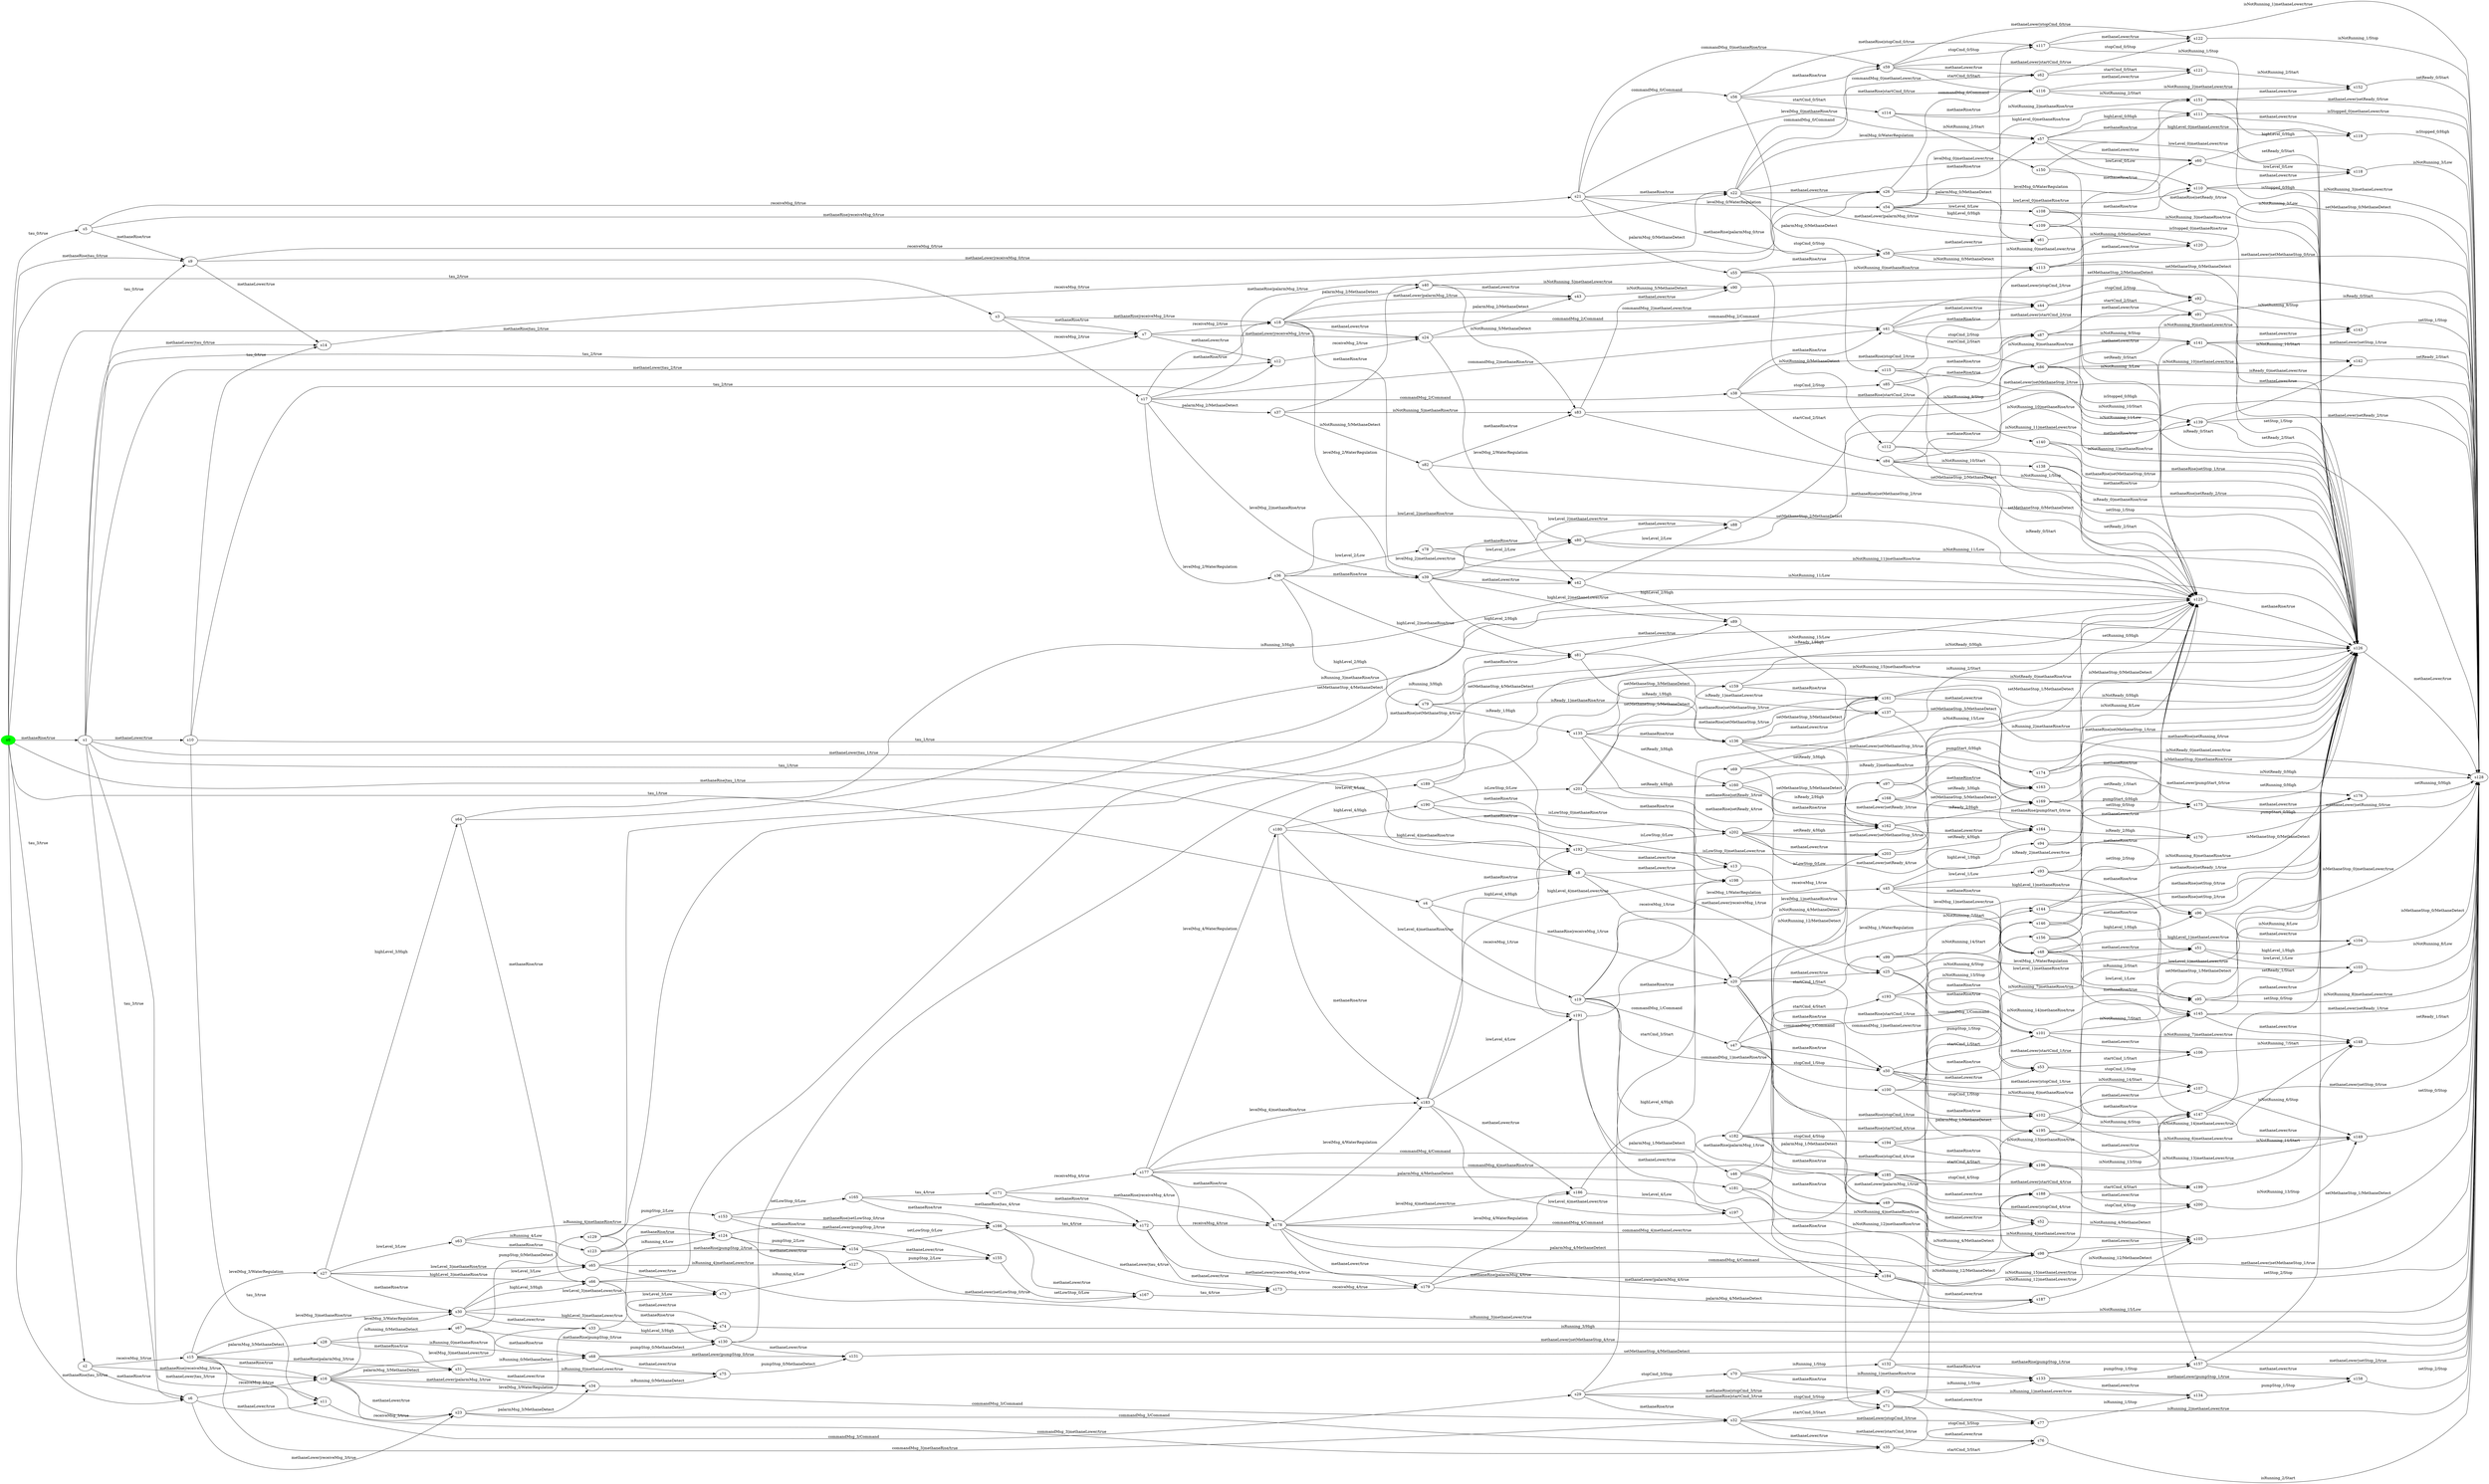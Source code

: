 digraph G {
rankdir=LR;
state0[ label = "s0", style=filled, color=green ];
state1 [ label = "s31" ];
state1 -> state2 [ label=" methaneLower/true " ];
state1 -> state3 [ label=" isRunning_0|methaneLower/true " ];
state1 -> state4 [ label=" isRunning_0/MethaneDetect " ];
state5 [ label = "s30" ];
state5 -> state6 [ label=" highLevel_3/High " ];
state5 -> state7 [ label=" methaneLower/true " ];
state5 -> state8 [ label=" lowLevel_3|methaneLower/true " ];
state5 -> state9 [ label=" lowLevel_3/Low " ];
state5 -> state10 [ label=" highLevel_3|methaneLower/true " ];
state7 [ label = "s33" ];
state7 -> state8 [ label=" lowLevel_3/Low " ];
state7 -> state10 [ label=" highLevel_3/High " ];
state11 [ label = "s32" ];
state11 -> state12 [ label=" startCmd_3/Start " ];
state11 -> state13 [ label=" methaneLower|startCmd_3/true " ];
state11 -> state14 [ label=" methaneLower|stopCmd_3/true " ];
state11 -> state15 [ label=" methaneLower/true " ];
state11 -> state16 [ label=" stopCmd_3/Stop " ];
state15 [ label = "s35" ];
state15 -> state14 [ label=" stopCmd_3/Stop " ];
state15 -> state13 [ label=" startCmd_3/Start " ];
state2 [ label = "s34" ];
state2 -> state3 [ label=" isRunning_0/MethaneDetect " ];
state17 [ label = "s37" ];
state17 -> state18 [ label=" isNotRunning_5|methaneRise/true " ];
state17 -> state19 [ label=" isNotRunning_5/MethaneDetect " ];
state17 -> state20 [ label=" methaneRise/true " ];
state21 [ label = "s36" ];
state21 -> state22 [ label=" lowLevel_2|methaneRise/true " ];
state21 -> state23 [ label=" highLevel_2/High " ];
state21 -> state24 [ label=" lowLevel_2/Low " ];
state21 -> state25 [ label=" highLevel_2|methaneRise/true " ];
state21 -> state26 [ label=" methaneRise/true " ];
state26 [ label = "s39" ];
state26 -> state27 [ label=" lowLevel_2|methaneLower/true " ];
state26 -> state22 [ label=" lowLevel_2/Low " ];
state26 -> state28 [ label=" highLevel_2|methaneLower/true " ];
state26 -> state29 [ label=" methaneLower/true " ];
state26 -> state25 [ label=" highLevel_2/High " ];
state30 [ label = "s38" ];
state30 -> state31 [ label=" stopCmd_2/Stop " ];
state30 -> state32 [ label=" methaneRise|stopCmd_2/true " ];
state30 -> state33 [ label=" methaneRise|startCmd_2/true " ];
state30 -> state34 [ label=" startCmd_2/Start " ];
state30 -> state35 [ label=" methaneRise/true " ];
state0 -> state36 [ label=" methaneRise|tau_3/true " ];
state0 -> state37 [ label=" tau_0/true " ];
state0 -> state38 [ label=" methaneRise|tau_0/true " ];
state0 -> state39 [ label=" methaneRise|tau_2/true " ];
state0 -> state40 [ label=" methaneRise|tau_1/true " ];
state0 -> state41 [ label=" methaneRise/true " ];
state0 -> state42 [ label=" tau_2/true " ];
state0 -> state43 [ label=" tau_1/true " ];
state0 -> state44 [ label=" tau_3/true " ];
state41 [ label = "s1" ];
state41 -> state45 [ label=" methaneLower|tau_0/true " ];
state41 -> state46 [ label=" methaneLower|tau_1/true " ];
state41 -> state47 [ label=" methaneLower|tau_2/true " ];
state41 -> state48 [ label=" methaneLower|tau_3/true " ];
state41 -> state40 [ label=" tau_1/true " ];
state41 -> state39 [ label=" tau_2/true " ];
state41 -> state36 [ label=" tau_3/true " ];
state41 -> state49 [ label=" methaneLower/true " ];
state41 -> state38 [ label=" tau_0/true " ];
state44 [ label = "s2" ];
state44 -> state50 [ label=" methaneRise|receiveMsg_3/true " ];
state44 -> state51 [ label=" receiveMsg_3/true " ];
state44 -> state36 [ label=" methaneRise/true " ];
state42 [ label = "s3" ];
state42 -> state39 [ label=" methaneRise/true " ];
state42 -> state52 [ label=" methaneRise|receiveMsg_2/true " ];
state42 -> state53 [ label=" receiveMsg_2/true " ];
state43 [ label = "s4" ];
state43 -> state54 [ label=" methaneRise|receiveMsg_1/true " ];
state43 -> state55 [ label=" receiveMsg_1/true " ];
state43 -> state40 [ label=" methaneRise/true " ];
state37 [ label = "s5" ];
state37 -> state38 [ label=" methaneRise/true " ];
state37 -> state56 [ label=" methaneRise|receiveMsg_0/true " ];
state37 -> state57 [ label=" receiveMsg_0/true " ];
state36 [ label = "s6" ];
state36 -> state48 [ label=" methaneLower/true " ];
state36 -> state50 [ label=" receiveMsg_3/true " ];
state36 -> state58 [ label=" methaneLower|receiveMsg_3/true " ];
state39 [ label = "s7" ];
state39 -> state59 [ label=" methaneLower|receiveMsg_2/true " ];
state39 -> state47 [ label=" methaneLower/true " ];
state39 -> state52 [ label=" receiveMsg_2/true " ];
state40 [ label = "s8" ];
state40 -> state46 [ label=" methaneLower/true " ];
state40 -> state54 [ label=" receiveMsg_1/true " ];
state40 -> state60 [ label=" methaneLower|receiveMsg_1/true " ];
state38 [ label = "s9" ];
state38 -> state61 [ label=" methaneLower|receiveMsg_0/true " ];
state38 -> state45 [ label=" methaneLower/true " ];
state38 -> state56 [ label=" receiveMsg_0/true " ];
state20 [ label = "s40" ];
state20 -> state62 [ label=" methaneLower/true " ];
state20 -> state63 [ label=" isNotRunning_5|methaneLower/true " ];
state20 -> state18 [ label=" isNotRunning_5/MethaneDetect " ];
state29 [ label = "s42" ];
state29 -> state28 [ label=" highLevel_2/High " ];
state29 -> state27 [ label=" lowLevel_2/Low " ];
state35 [ label = "s41" ];
state35 -> state32 [ label=" stopCmd_2/Stop " ];
state35 -> state64 [ label=" methaneLower|startCmd_2/true " ];
state35 -> state33 [ label=" startCmd_2/Start " ];
state35 -> state65 [ label=" methaneLower|stopCmd_2/true " ];
state35 -> state66 [ label=" methaneLower/true " ];
state66 [ label = "s44" ];
state66 -> state64 [ label=" startCmd_2/Start " ];
state66 -> state65 [ label=" stopCmd_2/Stop " ];
state62 [ label = "s43" ];
state62 -> state63 [ label=" isNotRunning_5/MethaneDetect " ];
state67 [ label = "s46" ];
state67 -> state68 [ label=" isNotRunning_4/MethaneDetect " ];
state67 -> state69 [ label=" methaneRise/true " ];
state67 -> state70 [ label=" isNotRunning_4|methaneRise/true " ];
state71 [ label = "s45" ];
state71 -> state72 [ label=" methaneRise/true " ];
state71 -> state73 [ label=" lowLevel_1|methaneRise/true " ];
state71 -> state74 [ label=" lowLevel_1/Low " ];
state71 -> state75 [ label=" highLevel_1/High " ];
state71 -> state76 [ label=" highLevel_1|methaneRise/true " ];
state72 [ label = "s48" ];
state72 -> state77 [ label=" lowLevel_1|methaneLower/true " ];
state72 -> state78 [ label=" highLevel_1|methaneLower/true " ];
state72 -> state79 [ label=" methaneLower/true " ];
state72 -> state76 [ label=" highLevel_1/High " ];
state72 -> state73 [ label=" lowLevel_1/Low " ];
state80 [ label = "s47" ];
state80 -> state81 [ label=" methaneRise|stopCmd_1/true " ];
state80 -> state82 [ label=" startCmd_1/Start " ];
state80 -> state83 [ label=" methaneRise/true " ];
state80 -> state84 [ label=" stopCmd_1/Stop " ];
state80 -> state85 [ label=" methaneRise|startCmd_1/true " ];
state69 [ label = "s49" ];
state69 -> state70 [ label=" isNotRunning_4/MethaneDetect " ];
state69 -> state86 [ label=" methaneLower/true " ];
state69 -> state87 [ label=" isNotRunning_4|methaneLower/true " ];
state79 [ label = "s51" ];
state79 -> state78 [ label=" highLevel_1/High " ];
state79 -> state77 [ label=" lowLevel_1/Low " ];
state83 [ label = "s50" ];
state83 -> state81 [ label=" stopCmd_1/Stop " ];
state83 -> state88 [ label=" methaneLower/true " ];
state83 -> state85 [ label=" startCmd_1/Start " ];
state83 -> state89 [ label=" methaneLower|startCmd_1/true " ];
state83 -> state90 [ label=" methaneLower|stopCmd_1/true " ];
state88 [ label = "s53" ];
state88 -> state89 [ label=" startCmd_1/Start " ];
state88 -> state90 [ label=" stopCmd_1/Stop " ];
state86 [ label = "s52" ];
state86 -> state87 [ label=" isNotRunning_4/MethaneDetect " ];
state91 [ label = "s55" ];
state91 -> state92 [ label=" isNotRunning_0/MethaneDetect " ];
state91 -> state93 [ label=" isNotRunning_0|methaneRise/true " ];
state91 -> state94 [ label=" methaneRise/true " ];
state95 [ label = "s54" ];
state95 -> state96 [ label=" highLevel_0|methaneRise/true " ];
state95 -> state97 [ label=" lowLevel_0/Low " ];
state95 -> state98 [ label=" lowLevel_0|methaneRise/true " ];
state95 -> state99 [ label=" methaneRise/true " ];
state95 -> state100 [ label=" highLevel_0/High " ];
state99 [ label = "s57" ];
state99 -> state101 [ label=" lowLevel_0|methaneLower/true " ];
state99 -> state96 [ label=" highLevel_0/High " ];
state99 -> state98 [ label=" lowLevel_0/Low " ];
state99 -> state102 [ label=" highLevel_0|methaneLower/true " ];
state99 -> state103 [ label=" methaneLower/true " ];
state104 [ label = "s202" ];
state104 -> state105 [ label=" methaneLower|setMethaneStop_5/true " ];
state104 -> state106 [ label=" setMethaneStop_5/MethaneDetect " ];
state104 -> state107 [ label=" methaneLower|setReady_4/true " ];
state104 -> state108 [ label=" setReady_4/High " ];
state104 -> state109 [ label=" methaneLower/true " ];
state110 [ label = "s56" ];
state110 -> state111 [ label=" stopCmd_0/Stop " ];
state110 -> state112 [ label=" methaneRise|startCmd_0/true " ];
state110 -> state113 [ label=" startCmd_0/Start " ];
state110 -> state114 [ label=" methaneRise|stopCmd_0/true " ];
state110 -> state115 [ label=" methaneRise/true " ];
state116 [ label = "s201" ];
state116 -> state117 [ label=" setMethaneStop_5/MethaneDetect " ];
state116 -> state118 [ label=" setReady_4/High " ];
state116 -> state108 [ label=" methaneRise|setReady_4/true " ];
state116 -> state104 [ label=" methaneRise/true " ];
state116 -> state106 [ label=" methaneRise|setMethaneStop_5/true " ];
state115 [ label = "s59" ];
state115 -> state114 [ label=" stopCmd_0/Stop " ];
state115 -> state119 [ label=" methaneLower/true " ];
state115 -> state120 [ label=" methaneLower|startCmd_0/true " ];
state115 -> state121 [ label=" methaneLower|stopCmd_0/true " ];
state115 -> state112 [ label=" startCmd_0/Start " ];
state109 [ label = "s203" ];
state109 -> state105 [ label=" setMethaneStop_5/MethaneDetect " ];
state109 -> state107 [ label=" setReady_4/High " ];
state94 [ label = "s58" ];
state94 -> state122 [ label=" methaneLower/true " ];
state94 -> state123 [ label=" isNotRunning_0|methaneLower/true " ];
state94 -> state93 [ label=" isNotRunning_0/MethaneDetect " ];
state124 [ label = "s200" ];
state124 -> state125 [ label=" isNotRunning_13/Stop " ];
state103 [ label = "s60" ];
state103 -> state101 [ label=" lowLevel_0/Low " ];
state103 -> state102 [ label=" highLevel_0/High " ];
state119 [ label = "s62" ];
state119 -> state121 [ label=" stopCmd_0/Stop " ];
state119 -> state120 [ label=" startCmd_0/Start " ];
state122 [ label = "s61" ];
state122 -> state123 [ label=" isNotRunning_0/MethaneDetect " ];
state126 [ label = "s64" ];
state126 -> state127 [ label=" isRunning_3|methaneRise/true " ];
state126 -> state128 [ label=" isRunning_3/High " ];
state126 -> state6 [ label=" methaneRise/true " ];
state129 [ label = "s63" ];
state129 -> state130 [ label=" isRunning_4/Low " ];
state129 -> state9 [ label=" methaneRise/true " ];
state129 -> state131 [ label=" isRunning_4|methaneRise/true " ];
state6 [ label = "s66" ];
state6 -> state132 [ label=" isRunning_3|methaneLower/true " ];
state6 -> state10 [ label=" methaneLower/true " ];
state6 -> state127 [ label=" isRunning_3/High " ];
state9 [ label = "s65" ];
state9 -> state133 [ label=" isRunning_4|methaneLower/true " ];
state9 -> state131 [ label=" isRunning_4/Low " ];
state9 -> state8 [ label=" methaneLower/true " ];
state4 [ label = "s68" ];
state4 -> state3 [ label=" methaneLower/true " ];
state4 -> state134 [ label=" pumpStop_0/MethaneDetect " ];
state4 -> state135 [ label=" methaneLower|pumpStop_0/true " ];
state136 [ label = "s67" ];
state136 -> state134 [ label=" methaneRise|pumpStop_0/true " ];
state136 -> state4 [ label=" methaneRise/true " ];
state136 -> state137 [ label=" pumpStop_0/MethaneDetect " ];
state138 [ label = "s69" ];
state138 -> state12 [ label=" methaneRise/true " ];
state138 -> state128 [ label=" isRunning_2/Start " ];
state138 -> state127 [ label=" isRunning_2|methaneRise/true " ];
state98 [ label = "s110" ];
state98 -> state101 [ label=" methaneLower/true " ];
state98 -> state132 [ label=" isNotRunning_3|methaneLower/true " ];
state98 -> state127 [ label=" isNotRunning_3/Low " ];
state92 [ label = "s112" ];
state92 -> state93 [ label=" methaneRise/true " ];
state92 -> state127 [ label=" methaneRise|setMethaneStop_0/true " ];
state92 -> state128 [ label=" setMethaneStop_0/MethaneDetect " ];
state96 [ label = "s111" ];
state96 -> state102 [ label=" methaneLower/true " ];
state96 -> state132 [ label=" isStopped_0|methaneLower/true " ];
state96 -> state127 [ label=" isStopped_0/High " ];
state12 [ label = "s71" ];
state12 -> state132 [ label=" isRunning_2|methaneLower/true " ];
state12 -> state127 [ label=" isRunning_2/Start " ];
state12 -> state13 [ label=" methaneLower/true " ];
state139 [ label = "s70" ];
state139 -> state140 [ label=" isRunning_1|methaneRise/true " ];
state139 -> state141 [ label=" isRunning_1/Stop " ];
state139 -> state16 [ label=" methaneRise/true " ];
state8 [ label = "s73" ];
state8 -> state133 [ label=" isRunning_4/Low " ];
state16 [ label = "s72" ];
state16 -> state14 [ label=" methaneLower/true " ];
state16 -> state140 [ label=" isRunning_1/Stop " ];
state16 -> state142 [ label=" isRunning_1|methaneLower/true " ];
state3 [ label = "s75" ];
state3 -> state135 [ label=" pumpStop_0/MethaneDetect " ];
state90 [ label = "s107" ];
state90 -> state125 [ label=" isNotRunning_6/Stop " ];
state89 [ label = "s106" ];
state89 -> state143 [ label=" isNotRunning_7/Start " ];
state10 [ label = "s74" ];
state10 -> state132 [ label=" isRunning_3/High " ];
state14 [ label = "s77" ];
state14 -> state142 [ label=" isRunning_1/Stop " ];
state100 [ label = "s109" ];
state100 -> state127 [ label=" isStopped_0|methaneRise/true " ];
state100 -> state96 [ label=" methaneRise/true " ];
state100 -> state128 [ label=" isStopped_0/High " ];
state97 [ label = "s108" ];
state97 -> state128 [ label=" isNotRunning_3/Low " ];
state97 -> state98 [ label=" methaneRise/true " ];
state97 -> state127 [ label=" isNotRunning_3|methaneRise/true " ];
state13 [ label = "s76" ];
state13 -> state132 [ label=" isRunning_2/Start " ];
state77 [ label = "s103" ];
state77 -> state132 [ label=" isNotRunning_8/Low " ];
state23 [ label = "s79" ];
state23 -> state25 [ label=" methaneRise/true " ];
state23 -> state144 [ label=" isReady_1/High " ];
state23 -> state145 [ label=" isReady_1|methaneRise/true " ];
state81 [ label = "s102" ];
state81 -> state146 [ label=" isNotRunning_6/Stop " ];
state81 -> state90 [ label=" methaneLower/true " ];
state81 -> state125 [ label=" isNotRunning_6|methaneLower/true " ];
state24 [ label = "s78" ];
state24 -> state128 [ label=" isNotRunning_11/Low " ];
state24 -> state127 [ label=" isNotRunning_11|methaneRise/true " ];
state24 -> state22 [ label=" methaneRise/true " ];
state87 [ label = "s105" ];
state87 -> state132 [ label=" setMethaneStop_1/MethaneDetect " ];
state78 [ label = "s104" ];
state78 -> state132 [ label=" isMethaneStop_0/MethaneDetect " ];
state22 [ label = "s80" ];
state22 -> state127 [ label=" isNotRunning_11/Low " ];
state22 -> state27 [ label=" methaneLower/true " ];
state22 -> state132 [ label=" isNotRunning_11|methaneLower/true " ];
state85 [ label = "s101" ];
state85 -> state143 [ label=" isNotRunning_7|methaneLower/true " ];
state85 -> state147 [ label=" isNotRunning_7/Start " ];
state85 -> state89 [ label=" methaneLower/true " ];
state84 [ label = "s100" ];
state84 -> state148 [ label=" isNotRunning_6/Stop " ];
state84 -> state146 [ label=" isNotRunning_6|methaneRise/true " ];
state84 -> state81 [ label=" methaneRise/true " ];
state19 [ label = "s82" ];
state19 -> state127 [ label=" methaneRise|setMethaneStop_2/true " ];
state19 -> state128 [ label=" setMethaneStop_2/MethaneDetect " ];
state19 -> state18 [ label=" methaneRise/true " ];
state25 [ label = "s81" ];
state25 -> state149 [ label=" isReady_1|methaneLower/true " ];
state25 -> state145 [ label=" isReady_1/High " ];
state25 -> state28 [ label=" methaneLower/true " ];
state34 [ label = "s84" ];
state34 -> state128 [ label=" isReady_0/Start " ];
state34 -> state150 [ label=" isNotRunning_10/Start " ];
state34 -> state127 [ label=" isReady_0|methaneRise/true " ];
state34 -> state151 [ label=" isNotRunning_10|methaneRise/true " ];
state34 -> state33 [ label=" methaneRise/true " ];
state18 [ label = "s83" ];
state18 -> state127 [ label=" setMethaneStop_2/MethaneDetect " ];
state18 -> state63 [ label=" methaneLower/true " ];
state18 -> state132 [ label=" methaneLower|setMethaneStop_2/true " ];
state33 [ label = "s86" ];
state33 -> state127 [ label=" isReady_0/Start " ];
state33 -> state64 [ label=" methaneLower/true " ];
state33 -> state151 [ label=" isNotRunning_10/Start " ];
state33 -> state132 [ label=" isReady_0|methaneLower/true " ];
state33 -> state152 [ label=" isNotRunning_10|methaneLower/true " ];
state31 [ label = "s85" ];
state31 -> state32 [ label=" methaneRise/true " ];
state31 -> state153 [ label=" isNotRunning_9/Stop " ];
state31 -> state154 [ label=" isNotRunning_9|methaneRise/true " ];
state27 [ label = "s88" ];
state27 -> state132 [ label=" isNotRunning_11/Low " ];
state32 [ label = "s87" ];
state32 -> state155 [ label=" isNotRunning_9|methaneLower/true " ];
state32 -> state154 [ label=" isNotRunning_9/Stop " ];
state32 -> state65 [ label=" methaneLower/true " ];
state28 [ label = "s89" ];
state28 -> state149 [ label=" isReady_1/High " ];
state141 [ label = "s132" ];
state141 -> state156 [ label=" methaneRise|pumpStop_1/true " ];
state141 -> state140 [ label=" methaneRise/true " ];
state141 -> state157 [ label=" pumpStop_1/Stop " ];
state135 [ label = "s131" ];
state135 -> state132 [ label=" setMethaneStop_4/MethaneDetect " ];
state142 [ label = "s134" ];
state142 -> state158 [ label=" pumpStop_1/Stop " ];
state64 [ label = "s91" ];
state64 -> state132 [ label=" isReady_0/Start " ];
state64 -> state152 [ label=" isNotRunning_10/Start " ];
state140 [ label = "s133" ];
state140 -> state142 [ label=" methaneLower/true " ];
state140 -> state156 [ label=" pumpStop_1/Stop " ];
state140 -> state158 [ label=" methaneLower|pumpStop_1/true " ];
state63 [ label = "s90" ];
state63 -> state132 [ label=" setMethaneStop_2/MethaneDetect " ];
state74 [ label = "s93" ];
state74 -> state73 [ label=" methaneRise/true " ];
state74 -> state128 [ label=" isNotRunning_8/Low " ];
state74 -> state127 [ label=" isNotRunning_8|methaneRise/true " ];
state65 [ label = "s92" ];
state65 -> state155 [ label=" isNotRunning_9/Stop " ];
state134 [ label = "s130" ];
state134 -> state127 [ label=" setMethaneStop_4/MethaneDetect " ];
state134 -> state135 [ label=" methaneLower/true " ];
state134 -> state132 [ label=" methaneLower|setMethaneStop_4/true " ];
state73 [ label = "s95" ];
state73 -> state127 [ label=" isNotRunning_8/Low " ];
state73 -> state132 [ label=" isNotRunning_8|methaneLower/true " ];
state73 -> state77 [ label=" methaneLower/true " ];
state75 [ label = "s94" ];
state75 -> state127 [ label=" isMethaneStop_0|methaneRise/true " ];
state75 -> state76 [ label=" methaneRise/true " ];
state75 -> state128 [ label=" isMethaneStop_0/MethaneDetect " ];
state68 [ label = "s97" ];
state68 -> state70 [ label=" methaneRise/true " ];
state68 -> state128 [ label=" setMethaneStop_1/MethaneDetect " ];
state68 -> state127 [ label=" methaneRise|setMethaneStop_1/true " ];
state137 [ label = "s129" ];
state137 -> state127 [ label=" methaneRise|setMethaneStop_4/true " ];
state137 -> state128 [ label=" setMethaneStop_4/MethaneDetect " ];
state137 -> state134 [ label=" methaneRise/true " ];
state132 [ label = "s128" ];
state76 [ label = "s96" ];
state76 -> state132 [ label=" isMethaneStop_0|methaneLower/true " ];
state76 -> state78 [ label=" methaneLower/true " ];
state76 -> state127 [ label=" isMethaneStop_0/MethaneDetect " ];
state82 [ label = "s99" ];
state82 -> state85 [ label=" methaneRise/true " ];
state82 -> state159 [ label=" isNotRunning_7/Start " ];
state82 -> state147 [ label=" isNotRunning_7|methaneRise/true " ];
state70 [ label = "s98" ];
state70 -> state132 [ label=" methaneLower|setMethaneStop_1/true " ];
state70 -> state87 [ label=" methaneLower/true " ];
state70 -> state127 [ label=" setMethaneStop_1/MethaneDetect " ];
state128 [ label = "s125" ];
state128 -> state127 [ label=" methaneRise/true " ];
state131 [ label = "s124" ];
state131 -> state133 [ label=" methaneLower/true " ];
state131 -> state160 [ label=" pumpStop_2/Low " ];
state131 -> state161 [ label=" methaneLower|pumpStop_2/true " ];
state133 [ label = "s127" ];
state133 -> state161 [ label=" pumpStop_2/Low " ];
state127 [ label = "s126" ];
state127 -> state132 [ label=" methaneLower/true " ];
state120 [ label = "s121" ];
state120 -> state162 [ label=" isNotRunning_2/Start " ];
state123 [ label = "s120" ];
state123 -> state132 [ label=" setMethaneStop_0/MethaneDetect " ];
state130 [ label = "s123" ];
state130 -> state163 [ label=" pumpStop_2/Low " ];
state130 -> state160 [ label=" methaneRise|pumpStop_2/true " ];
state130 -> state131 [ label=" methaneRise/true " ];
state121 [ label = "s122" ];
state121 -> state132 [ label=" isNotRunning_1/Stop " ];
state101 [ label = "s118" ];
state101 -> state132 [ label=" isNotRunning_3/Low " ];
state114 [ label = "s117" ];
state114 -> state121 [ label=" methaneLower/true " ];
state114 -> state132 [ label=" isNotRunning_1|methaneLower/true " ];
state114 -> state127 [ label=" isNotRunning_1/Stop " ];
state102 [ label = "s119" ];
state102 -> state132 [ label=" isStopped_0/High " ];
state113 [ label = "s114" ];
state113 -> state112 [ label=" methaneRise/true " ];
state113 -> state164 [ label=" isNotRunning_2/Start " ];
state113 -> state165 [ label=" isNotRunning_2|methaneRise/true " ];
state93 [ label = "s113" ];
state93 -> state123 [ label=" methaneLower/true " ];
state93 -> state132 [ label=" methaneLower|setMethaneStop_0/true " ];
state93 -> state127 [ label=" setMethaneStop_0/MethaneDetect " ];
state112 [ label = "s116" ];
state112 -> state165 [ label=" isNotRunning_2/Start " ];
state112 -> state162 [ label=" isNotRunning_2|methaneLower/true " ];
state112 -> state120 [ label=" methaneLower/true " ];
state111 [ label = "s115" ];
state111 -> state128 [ label=" isNotRunning_1/Stop " ];
state111 -> state114 [ label=" methaneRise/true " ];
state111 -> state127 [ label=" isNotRunning_1|methaneRise/true " ];
state160 [ label = "s154" ];
state160 -> state166 [ label=" methaneLower|setLowStop_0/true " ];
state160 -> state167 [ label=" setLowStop_0/Low " ];
state160 -> state161 [ label=" methaneLower/true " ];
state163 [ label = "s153" ];
state163 -> state168 [ label=" setLowStop_0/Low " ];
state163 -> state167 [ label=" methaneRise|setLowStop_0/true " ];
state163 -> state160 [ label=" methaneRise/true " ];
state157 [ label = "s156" ];
state157 -> state156 [ label=" methaneRise/true " ];
state157 -> state128 [ label=" setStop_2/Stop " ];
state157 -> state127 [ label=" methaneRise|setStop_2/true " ];
state161 [ label = "s155" ];
state161 -> state166 [ label=" setLowStop_0/Low " ];
state164 [ label = "s150" ];
state164 -> state127 [ label=" methaneRise|setReady_0/true " ];
state164 -> state165 [ label=" methaneRise/true " ];
state164 -> state128 [ label=" setReady_0/Start " ];
state162 [ label = "s152" ];
state162 -> state132 [ label=" setReady_0/Start " ];
state165 [ label = "s151" ];
state165 -> state162 [ label=" methaneLower/true " ];
state165 -> state132 [ label=" methaneLower|setReady_0/true " ];
state165 -> state127 [ label=" setReady_0/Start " ];
state146 [ label = "s147" ];
state146 -> state127 [ label=" setStop_0/Stop " ];
state146 -> state125 [ label=" methaneLower/true " ];
state146 -> state132 [ label=" methaneLower|setStop_0/true " ];
state148 [ label = "s146" ];
state148 -> state146 [ label=" methaneRise/true " ];
state148 -> state128 [ label=" setStop_0/Stop " ];
state148 -> state127 [ label=" methaneRise|setStop_0/true " ];
state125 [ label = "s149" ];
state125 -> state132 [ label=" setStop_0/Stop " ];
state143 [ label = "s148" ];
state143 -> state132 [ label=" setReady_1/Start " ];
state155 [ label = "s143" ];
state155 -> state132 [ label=" setStop_1/Stop " ];
state152 [ label = "s142" ];
state152 -> state132 [ label=" setReady_2/Start " ];
state147 [ label = "s145" ];
state147 -> state143 [ label=" methaneLower/true " ];
state147 -> state132 [ label=" methaneLower|setReady_1/true " ];
state147 -> state127 [ label=" setReady_1/Start " ];
state159 [ label = "s144" ];
state159 -> state147 [ label=" methaneRise/true " ];
state159 -> state128 [ label=" setReady_1/Start " ];
state159 -> state127 [ label=" methaneRise|setReady_1/true " ];
state154 [ label = "s141" ];
state154 -> state155 [ label=" methaneLower/true " ];
state154 -> state127 [ label=" setStop_1/Stop " ];
state154 -> state132 [ label=" methaneLower|setStop_1/true " ];
state153 [ label = "s140" ];
state153 -> state154 [ label=" methaneRise/true " ];
state153 -> state128 [ label=" setStop_1/Stop " ];
state153 -> state127 [ label=" methaneRise|setStop_1/true " ];
state151 [ label = "s139" ];
state151 -> state152 [ label=" methaneLower/true " ];
state151 -> state127 [ label=" setReady_2/Start " ];
state151 -> state132 [ label=" methaneLower|setReady_2/true " ];
state145 [ label = "s136" ];
state145 -> state106 [ label=" setMethaneStop_3/MethaneDetect " ];
state145 -> state107 [ label=" methaneLower|setReady_3/true " ];
state145 -> state105 [ label=" methaneLower|setMethaneStop_3/true " ];
state145 -> state108 [ label=" setReady_3/High " ];
state145 -> state149 [ label=" methaneLower/true " ];
state144 [ label = "s135" ];
state144 -> state106 [ label=" methaneRise|setMethaneStop_3/true " ];
state144 -> state117 [ label=" setMethaneStop_3/MethaneDetect " ];
state144 -> state145 [ label=" methaneRise/true " ];
state144 -> state118 [ label=" setReady_3/High " ];
state144 -> state108 [ label=" methaneRise|setReady_3/true " ];
state150 [ label = "s138" ];
state150 -> state151 [ label=" methaneRise/true " ];
state150 -> state128 [ label=" setReady_2/Start " ];
state150 -> state127 [ label=" methaneRise|setReady_2/true " ];
state149 [ label = "s137" ];
state149 -> state105 [ label=" setMethaneStop_3/MethaneDetect " ];
state149 -> state107 [ label=" setReady_3/High " ];
state169 [ label = "s170" ];
state169 -> state170 [ label=" pumpStart_0/High " ];
state170 [ label = "s176" ];
state170 -> state132 [ label=" setRunning_0/High " ];
state171 [ label = "s175" ];
state171 -> state170 [ label=" methaneLower/true " ];
state171 -> state132 [ label=" methaneLower|setRunning_0/true " ];
state171 -> state127 [ label=" setRunning_0/High " ];
state172 [ label = "s178" ];
state172 -> state173 [ label=" palarmMsg_4/MethaneDetect " ];
state172 -> state174 [ label=" levelMsg_4/WaterRegulation " ];
state172 -> state175 [ label=" methaneLower|palarmMsg_4/true " ];
state172 -> state176 [ label=" commandMsg_4/Command " ];
state172 -> state177 [ label=" levelMsg_4|methaneLower/true " ];
state172 -> state178 [ label=" commandMsg_4|methaneLower/true " ];
state172 -> state179 [ label=" methaneLower/true " ];
state180 [ label = "s177" ];
state180 -> state174 [ label=" levelMsg_4|methaneRise/true " ];
state180 -> state176 [ label=" commandMsg_4|methaneRise/true " ];
state180 -> state173 [ label=" methaneRise|palarmMsg_4/true " ];
state180 -> state181 [ label=" palarmMsg_4/MethaneDetect " ];
state180 -> state172 [ label=" methaneRise/true " ];
state180 -> state182 [ label=" levelMsg_4/WaterRegulation " ];
state180 -> state183 [ label=" commandMsg_4/Command " ];
state184 [ label = "s172" ];
state184 -> state179 [ label=" methaneLower|receiveMsg_4/true " ];
state184 -> state172 [ label=" receiveMsg_4/true " ];
state184 -> state185 [ label=" methaneLower/true " ];
state186 [ label = "s171" ];
state186 -> state180 [ label=" receiveMsg_4/true " ];
state186 -> state172 [ label=" methaneRise|receiveMsg_4/true " ];
state186 -> state184 [ label=" methaneRise/true " ];
state187 [ label = "s174" ];
state187 -> state128 [ label=" setRunning_0/High " ];
state187 -> state171 [ label=" methaneRise/true " ];
state187 -> state127 [ label=" methaneRise|setRunning_0/true " ];
state185 [ label = "s173" ];
state185 -> state179 [ label=" receiveMsg_4/true " ];
state188 [ label = "s169" ];
state188 -> state170 [ label=" methaneLower|pumpStart_0/true " ];
state188 -> state171 [ label=" pumpStart_0/High " ];
state188 -> state169 [ label=" methaneLower/true " ];
state189 [ label = "s168" ];
state189 -> state171 [ label=" methaneRise|pumpStart_0/true " ];
state189 -> state188 [ label=" methaneRise/true " ];
state189 -> state187 [ label=" pumpStart_0/High " ];
state168 [ label = "s165" ];
state168 -> state184 [ label=" methaneRise|tau_4/true " ];
state168 -> state186 [ label=" tau_4/true " ];
state168 -> state167 [ label=" methaneRise/true " ];
state107 [ label = "s164" ];
state107 -> state169 [ label=" isReady_2/High " ];
state166 [ label = "s167" ];
state166 -> state185 [ label=" tau_4/true " ];
state167 [ label = "s166" ];
state167 -> state184 [ label=" tau_4/true " ];
state167 -> state185 [ label=" methaneLower|tau_4/true " ];
state167 -> state166 [ label=" methaneLower/true " ];
state106 [ label = "s161" ];
state106 -> state127 [ label=" isNotReady_0/High " ];
state106 -> state105 [ label=" methaneLower/true " ];
state106 -> state132 [ label=" isNotReady_0|methaneLower/true " ];
state118 [ label = "s160" ];
state118 -> state108 [ label=" methaneRise/true " ];
state118 -> state189 [ label=" isReady_2/High " ];
state118 -> state188 [ label=" isReady_2|methaneRise/true " ];
state105 [ label = "s163" ];
state105 -> state132 [ label=" isNotReady_0/High " ];
state108 [ label = "s162" ];
state108 -> state188 [ label=" isReady_2/High " ];
state108 -> state169 [ label=" isReady_2|methaneLower/true " ];
state108 -> state107 [ label=" methaneLower/true " ];
state158 [ label = "s158" ];
state158 -> state132 [ label=" setStop_2/Stop " ];
state156 [ label = "s157" ];
state156 -> state127 [ label=" setStop_2/Stop " ];
state156 -> state158 [ label=" methaneLower/true " ];
state156 -> state132 [ label=" methaneLower|setStop_2/true " ];
state117 [ label = "s159" ];
state117 -> state128 [ label=" isNotReady_0/High " ];
state117 -> state106 [ label=" methaneRise/true " ];
state117 -> state127 [ label=" isNotReady_0|methaneRise/true " ];
state190 [ label = "s190" ];
state190 -> state191 [ label=" methaneRise/true " ];
state190 -> state116 [ label=" isLowStop_0/Low " ];
state190 -> state104 [ label=" isLowStop_0|methaneRise/true " ];
state191 [ label = "s192" ];
state191 -> state104 [ label=" isLowStop_0/Low " ];
state191 -> state109 [ label=" isLowStop_0|methaneLower/true " ];
state191 -> state192 [ label=" methaneLower/true " ];
state193 [ label = "s191" ];
state193 -> state127 [ label=" isNotRunning_15/Low " ];
state193 -> state194 [ label=" methaneLower/true " ];
state193 -> state132 [ label=" isNotRunning_15|methaneLower/true " ];
state192 [ label = "s198" ];
state192 -> state109 [ label=" isLowStop_0/Low " ];
state194 [ label = "s197" ];
state194 -> state132 [ label=" isNotRunning_15/Low " ];
state195 [ label = "s199" ];
state195 -> state143 [ label=" isNotRunning_14/Start " ];
state196 [ label = "s194" ];
state196 -> state197 [ label=" methaneRise/true " ];
state196 -> state146 [ label=" isNotRunning_13|methaneRise/true " ];
state196 -> state148 [ label=" isNotRunning_13/Stop " ];
state198 [ label = "s193" ];
state198 -> state147 [ label=" isNotRunning_14|methaneRise/true " ];
state198 -> state159 [ label=" isNotRunning_14/Start " ];
state198 -> state199 [ label=" methaneRise/true " ];
state197 [ label = "s196" ];
state197 -> state125 [ label=" isNotRunning_13|methaneLower/true " ];
state197 -> state146 [ label=" isNotRunning_13/Stop " ];
state197 -> state124 [ label=" methaneLower/true " ];
state199 [ label = "s195" ];
state199 -> state143 [ label=" isNotRunning_14|methaneLower/true " ];
state199 -> state147 [ label=" isNotRunning_14/Start " ];
state199 -> state195 [ label=" methaneLower/true " ];
state181 [ label = "s181" ];
state181 -> state70 [ label=" isNotRunning_12|methaneRise/true " ];
state181 -> state68 [ label=" isNotRunning_12/MethaneDetect " ];
state181 -> state173 [ label=" methaneRise/true " ];
state182 [ label = "s180" ];
state182 -> state193 [ label=" lowLevel_4|methaneRise/true " ];
state182 -> state174 [ label=" methaneRise/true " ];
state182 -> state191 [ label=" highLevel_4|methaneRise/true " ];
state182 -> state200 [ label=" lowLevel_4/Low " ];
state182 -> state190 [ label=" highLevel_4/High " ];
state175 [ label = "s187" ];
state175 -> state87 [ label=" isNotRunning_12/MethaneDetect " ];
state177 [ label = "s186" ];
state177 -> state194 [ label=" lowLevel_4/Low " ];
state177 -> state192 [ label=" highLevel_4/High " ];
state200 [ label = "s189" ];
state200 -> state127 [ label=" isNotRunning_15|methaneRise/true " ];
state200 -> state128 [ label=" isNotRunning_15/Low " ];
state200 -> state193 [ label=" methaneRise/true " ];
state178 [ label = "s188" ];
state178 -> state195 [ label=" startCmd_4/Start " ];
state178 -> state124 [ label=" stopCmd_4/Stop " ];
state174 [ label = "s183" ];
state174 -> state191 [ label=" highLevel_4/High " ];
state174 -> state193 [ label=" lowLevel_4/Low " ];
state174 -> state194 [ label=" lowLevel_4|methaneLower/true " ];
state174 -> state177 [ label=" methaneLower/true " ];
state174 -> state192 [ label=" highLevel_4|methaneLower/true " ];
state183 [ label = "s182" ];
state183 -> state176 [ label=" methaneRise/true " ];
state183 -> state197 [ label=" methaneRise|stopCmd_4/true " ];
state183 -> state199 [ label=" methaneRise|startCmd_4/true " ];
state183 -> state196 [ label=" stopCmd_4/Stop " ];
state183 -> state198 [ label=" startCmd_4/Start " ];
state176 [ label = "s185" ];
state176 -> state195 [ label=" methaneLower|startCmd_4/true " ];
state176 -> state197 [ label=" stopCmd_4/Stop " ];
state176 -> state199 [ label=" startCmd_4/Start " ];
state176 -> state178 [ label=" methaneLower/true " ];
state176 -> state124 [ label=" methaneLower|stopCmd_4/true " ];
state173 [ label = "s184" ];
state173 -> state87 [ label=" isNotRunning_12|methaneLower/true " ];
state173 -> state70 [ label=" isNotRunning_12/MethaneDetect " ];
state173 -> state175 [ label=" methaneLower/true " ];
state179 [ label = "s179" ];
state179 -> state175 [ label=" palarmMsg_4/MethaneDetect " ];
state179 -> state177 [ label=" levelMsg_4/WaterRegulation " ];
state179 -> state178 [ label=" commandMsg_4/Command " ];
state48 [ label = "s11" ];
state48 -> state58 [ label=" receiveMsg_3/true " ];
state49 [ label = "s10" ];
state49 -> state45 [ label=" tau_0/true " ];
state49 -> state46 [ label=" tau_1/true " ];
state49 -> state47 [ label=" tau_2/true " ];
state49 -> state48 [ label=" tau_3/true " ];
state46 [ label = "s13" ];
state46 -> state60 [ label=" receiveMsg_1/true " ];
state47 [ label = "s12" ];
state47 -> state59 [ label=" receiveMsg_2/true " ];
state51 [ label = "s15" ];
state51 -> state201 [ label=" palarmMsg_3/MethaneDetect " ];
state51 -> state202 [ label=" commandMsg_3/Command " ];
state51 -> state203 [ label=" levelMsg_3/WaterRegulation " ];
state51 -> state50 [ label=" methaneRise/true " ];
state51 -> state5 [ label=" levelMsg_3|methaneRise/true " ];
state51 -> state1 [ label=" methaneRise|palarmMsg_3/true " ];
state51 -> state11 [ label=" commandMsg_3|methaneRise/true " ];
state45 [ label = "s14" ];
state45 -> state61 [ label=" receiveMsg_0/true " ];
state53 [ label = "s17" ];
state53 -> state17 [ label=" palarmMsg_2/MethaneDetect " ];
state53 -> state30 [ label=" commandMsg_2/Command " ];
state53 -> state35 [ label=" commandMsg_2|methaneRise/true " ];
state53 -> state26 [ label=" levelMsg_2|methaneRise/true " ];
state53 -> state52 [ label=" methaneRise/true " ];
state53 -> state21 [ label=" levelMsg_2/WaterRegulation " ];
state53 -> state20 [ label=" methaneRise|palarmMsg_2/true " ];
state50 [ label = "s16" ];
state50 -> state5 [ label=" levelMsg_3/WaterRegulation " ];
state50 -> state58 [ label=" methaneLower/true " ];
state50 -> state7 [ label=" levelMsg_3|methaneLower/true " ];
state50 -> state1 [ label=" palarmMsg_3/MethaneDetect " ];
state50 -> state2 [ label=" methaneLower|palarmMsg_3/true " ];
state50 -> state15 [ label=" commandMsg_3|methaneLower/true " ];
state50 -> state11 [ label=" commandMsg_3/Command " ];
state55 [ label = "s19" ];
state55 -> state67 [ label=" palarmMsg_1/MethaneDetect " ];
state55 -> state80 [ label=" commandMsg_1/Command " ];
state55 -> state54 [ label=" methaneRise/true " ];
state55 -> state83 [ label=" commandMsg_1|methaneRise/true " ];
state55 -> state72 [ label=" levelMsg_1|methaneRise/true " ];
state55 -> state71 [ label=" levelMsg_1/WaterRegulation " ];
state55 -> state69 [ label=" methaneRise|palarmMsg_1/true " ];
state52 [ label = "s18" ];
state52 -> state66 [ label=" commandMsg_2|methaneLower/true " ];
state52 -> state29 [ label=" levelMsg_2|methaneLower/true " ];
state52 -> state26 [ label=" levelMsg_2/WaterRegulation " ];
state52 -> state59 [ label=" methaneLower/true " ];
state52 -> state20 [ label=" palarmMsg_2/MethaneDetect " ];
state52 -> state62 [ label=" methaneLower|palarmMsg_2/true " ];
state52 -> state35 [ label=" commandMsg_2/Command " ];
state54 [ label = "s20" ];
state54 -> state60 [ label=" methaneLower/true " ];
state54 -> state69 [ label=" palarmMsg_1/MethaneDetect " ];
state54 -> state86 [ label=" methaneLower|palarmMsg_1/true " ];
state54 -> state83 [ label=" commandMsg_1/Command " ];
state54 -> state79 [ label=" levelMsg_1|methaneLower/true " ];
state54 -> state72 [ label=" levelMsg_1/WaterRegulation " ];
state54 -> state88 [ label=" commandMsg_1|methaneLower/true " ];
state56 [ label = "s22" ];
state56 -> state61 [ label=" methaneLower/true " ];
state56 -> state122 [ label=" methaneLower|palarmMsg_0/true " ];
state56 -> state94 [ label=" palarmMsg_0/MethaneDetect " ];
state56 -> state103 [ label=" levelMsg_0|methaneLower/true " ];
state56 -> state115 [ label=" commandMsg_0/Command " ];
state56 -> state99 [ label=" levelMsg_0/WaterRegulation " ];
state56 -> state119 [ label=" commandMsg_0|methaneLower/true " ];
state57 [ label = "s21" ];
state57 -> state94 [ label=" methaneRise|palarmMsg_0/true " ];
state57 -> state91 [ label=" palarmMsg_0/MethaneDetect " ];
state57 -> state110 [ label=" commandMsg_0/Command " ];
state57 -> state95 [ label=" levelMsg_0/WaterRegulation " ];
state57 -> state99 [ label=" levelMsg_0|methaneRise/true " ];
state57 -> state56 [ label=" methaneRise/true " ];
state57 -> state115 [ label=" commandMsg_0|methaneRise/true " ];
state59 [ label = "s24" ];
state59 -> state29 [ label=" levelMsg_2/WaterRegulation " ];
state59 -> state62 [ label=" palarmMsg_2/MethaneDetect " ];
state59 -> state66 [ label=" commandMsg_2/Command " ];
state58 [ label = "s23" ];
state58 -> state2 [ label=" palarmMsg_3/MethaneDetect " ];
state58 -> state15 [ label=" commandMsg_3/Command " ];
state58 -> state7 [ label=" levelMsg_3/WaterRegulation " ];
state61 [ label = "s26" ];
state61 -> state103 [ label=" levelMsg_0/WaterRegulation " ];
state61 -> state122 [ label=" palarmMsg_0/MethaneDetect " ];
state61 -> state119 [ label=" commandMsg_0/Command " ];
state60 [ label = "s25" ];
state60 -> state86 [ label=" palarmMsg_1/MethaneDetect " ];
state60 -> state88 [ label=" commandMsg_1/Command " ];
state60 -> state79 [ label=" levelMsg_1/WaterRegulation " ];
state201 [ label = "s28" ];
state201 -> state136 [ label=" isRunning_0/MethaneDetect " ];
state201 -> state4 [ label=" isRunning_0|methaneRise/true " ];
state201 -> state1 [ label=" methaneRise/true " ];
state203 [ label = "s27" ];
state203 -> state129 [ label=" lowLevel_3/Low " ];
state203 -> state6 [ label=" highLevel_3|methaneRise/true " ];
state203 -> state5 [ label=" methaneRise/true " ];
state203 -> state9 [ label=" lowLevel_3|methaneRise/true " ];
state203 -> state126 [ label=" highLevel_3/High " ];
state202 [ label = "s29" ];
state202 -> state12 [ label=" methaneRise|startCmd_3/true " ];
state202 -> state139 [ label=" stopCmd_3/Stop " ];
state202 -> state11 [ label=" methaneRise/true " ];
state202 -> state138 [ label=" startCmd_3/Start " ];
state202 -> state16 [ label=" methaneRise|stopCmd_3/true " ];
}
